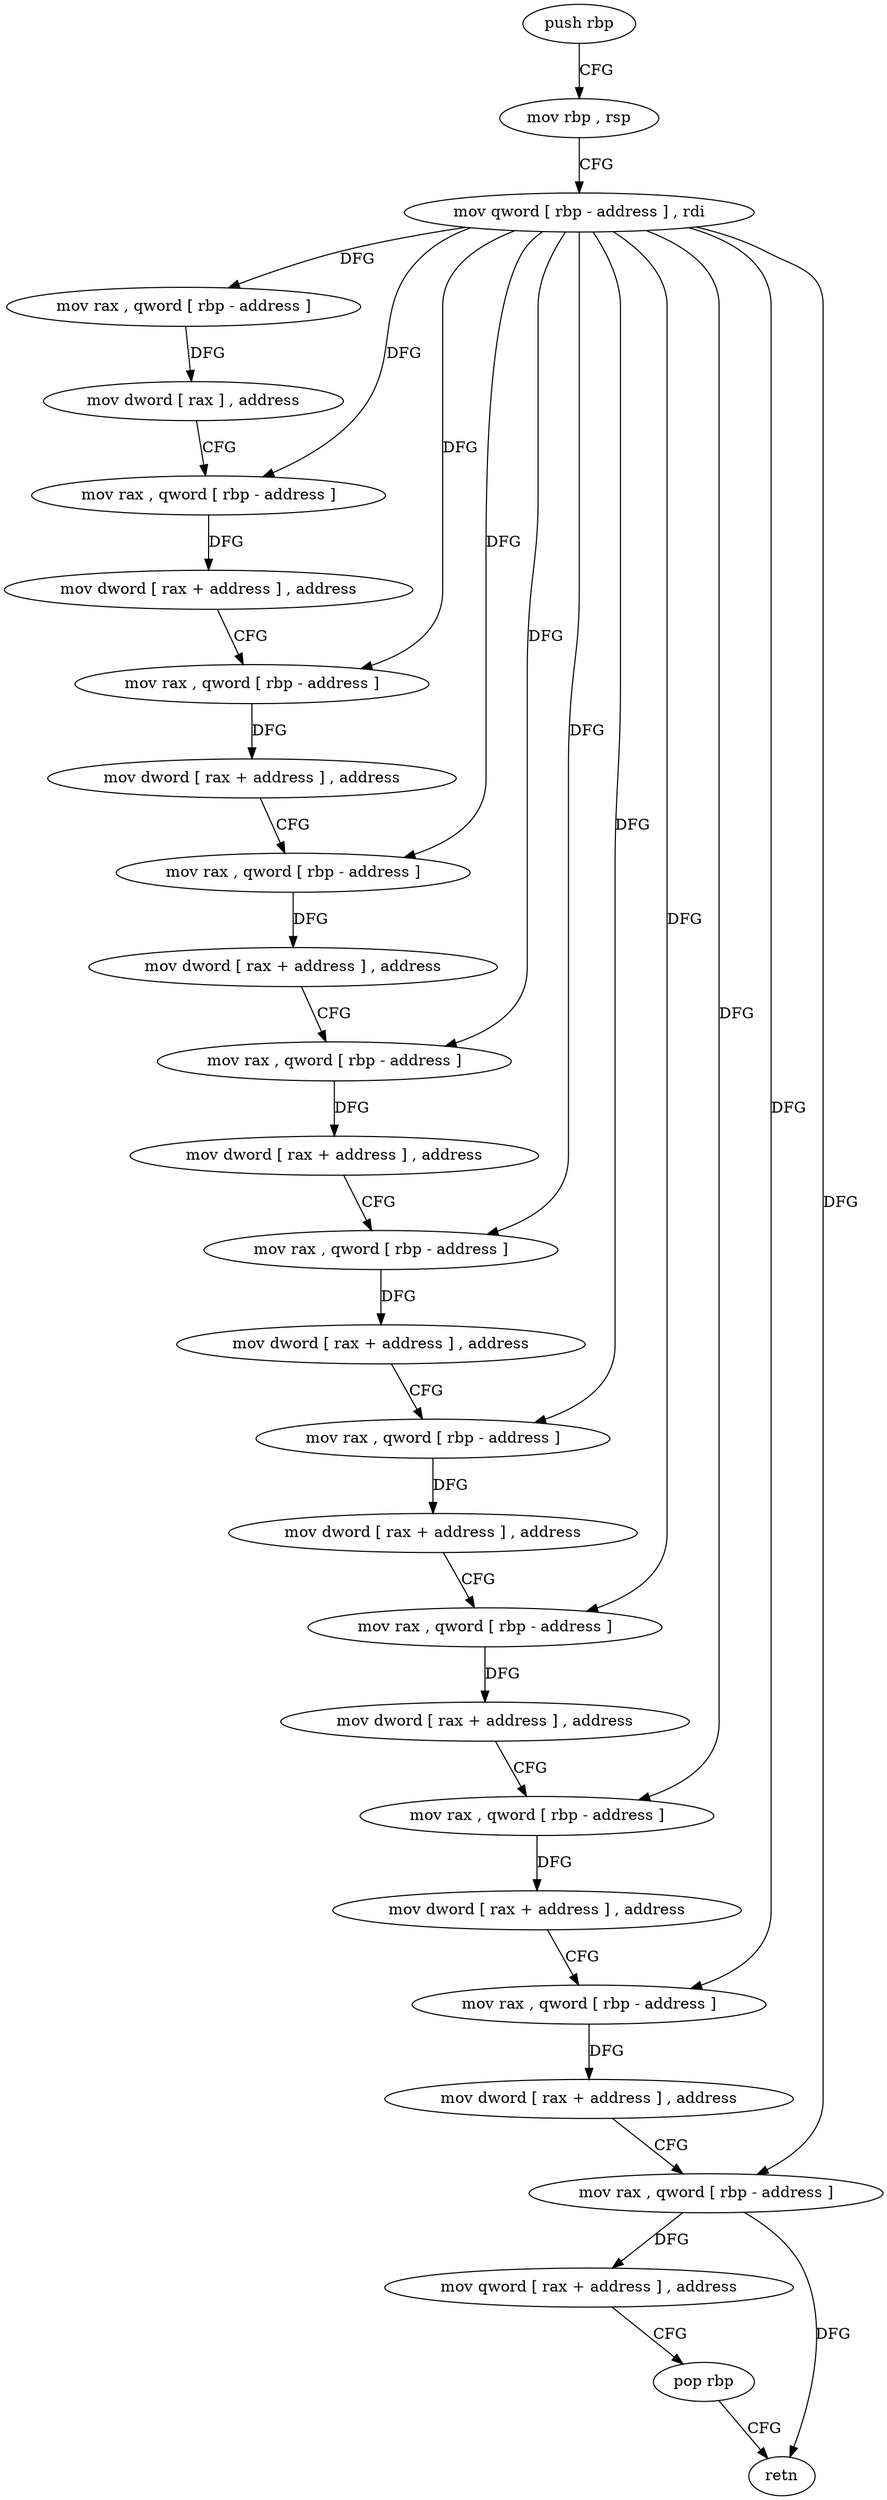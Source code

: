 digraph "func" {
"4266272" [label = "push rbp" ]
"4266273" [label = "mov rbp , rsp" ]
"4266276" [label = "mov qword [ rbp - address ] , rdi" ]
"4266280" [label = "mov rax , qword [ rbp - address ]" ]
"4266284" [label = "mov dword [ rax ] , address" ]
"4266290" [label = "mov rax , qword [ rbp - address ]" ]
"4266294" [label = "mov dword [ rax + address ] , address" ]
"4266301" [label = "mov rax , qword [ rbp - address ]" ]
"4266305" [label = "mov dword [ rax + address ] , address" ]
"4266312" [label = "mov rax , qword [ rbp - address ]" ]
"4266316" [label = "mov dword [ rax + address ] , address" ]
"4266323" [label = "mov rax , qword [ rbp - address ]" ]
"4266327" [label = "mov dword [ rax + address ] , address" ]
"4266334" [label = "mov rax , qword [ rbp - address ]" ]
"4266338" [label = "mov dword [ rax + address ] , address" ]
"4266345" [label = "mov rax , qword [ rbp - address ]" ]
"4266349" [label = "mov dword [ rax + address ] , address" ]
"4266356" [label = "mov rax , qword [ rbp - address ]" ]
"4266360" [label = "mov dword [ rax + address ] , address" ]
"4266367" [label = "mov rax , qword [ rbp - address ]" ]
"4266371" [label = "mov dword [ rax + address ] , address" ]
"4266378" [label = "mov rax , qword [ rbp - address ]" ]
"4266382" [label = "mov dword [ rax + address ] , address" ]
"4266389" [label = "mov rax , qword [ rbp - address ]" ]
"4266393" [label = "mov qword [ rax + address ] , address" ]
"4266401" [label = "pop rbp" ]
"4266402" [label = "retn" ]
"4266272" -> "4266273" [ label = "CFG" ]
"4266273" -> "4266276" [ label = "CFG" ]
"4266276" -> "4266280" [ label = "DFG" ]
"4266276" -> "4266290" [ label = "DFG" ]
"4266276" -> "4266301" [ label = "DFG" ]
"4266276" -> "4266312" [ label = "DFG" ]
"4266276" -> "4266323" [ label = "DFG" ]
"4266276" -> "4266334" [ label = "DFG" ]
"4266276" -> "4266345" [ label = "DFG" ]
"4266276" -> "4266356" [ label = "DFG" ]
"4266276" -> "4266367" [ label = "DFG" ]
"4266276" -> "4266378" [ label = "DFG" ]
"4266276" -> "4266389" [ label = "DFG" ]
"4266280" -> "4266284" [ label = "DFG" ]
"4266284" -> "4266290" [ label = "CFG" ]
"4266290" -> "4266294" [ label = "DFG" ]
"4266294" -> "4266301" [ label = "CFG" ]
"4266301" -> "4266305" [ label = "DFG" ]
"4266305" -> "4266312" [ label = "CFG" ]
"4266312" -> "4266316" [ label = "DFG" ]
"4266316" -> "4266323" [ label = "CFG" ]
"4266323" -> "4266327" [ label = "DFG" ]
"4266327" -> "4266334" [ label = "CFG" ]
"4266334" -> "4266338" [ label = "DFG" ]
"4266338" -> "4266345" [ label = "CFG" ]
"4266345" -> "4266349" [ label = "DFG" ]
"4266349" -> "4266356" [ label = "CFG" ]
"4266356" -> "4266360" [ label = "DFG" ]
"4266360" -> "4266367" [ label = "CFG" ]
"4266367" -> "4266371" [ label = "DFG" ]
"4266371" -> "4266378" [ label = "CFG" ]
"4266378" -> "4266382" [ label = "DFG" ]
"4266382" -> "4266389" [ label = "CFG" ]
"4266389" -> "4266393" [ label = "DFG" ]
"4266389" -> "4266402" [ label = "DFG" ]
"4266393" -> "4266401" [ label = "CFG" ]
"4266401" -> "4266402" [ label = "CFG" ]
}
